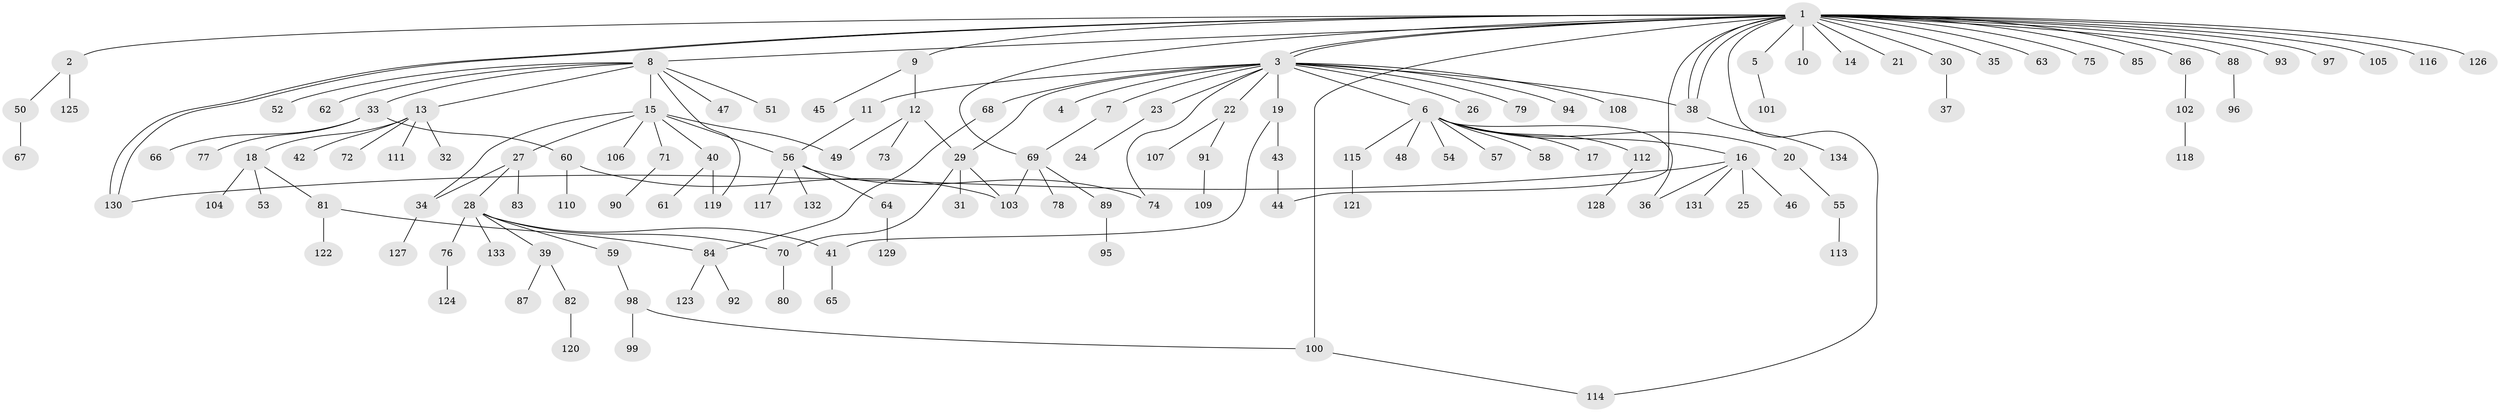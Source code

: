 // Generated by graph-tools (version 1.1) at 2025/14/03/09/25 04:14:44]
// undirected, 134 vertices, 154 edges
graph export_dot {
graph [start="1"]
  node [color=gray90,style=filled];
  1;
  2;
  3;
  4;
  5;
  6;
  7;
  8;
  9;
  10;
  11;
  12;
  13;
  14;
  15;
  16;
  17;
  18;
  19;
  20;
  21;
  22;
  23;
  24;
  25;
  26;
  27;
  28;
  29;
  30;
  31;
  32;
  33;
  34;
  35;
  36;
  37;
  38;
  39;
  40;
  41;
  42;
  43;
  44;
  45;
  46;
  47;
  48;
  49;
  50;
  51;
  52;
  53;
  54;
  55;
  56;
  57;
  58;
  59;
  60;
  61;
  62;
  63;
  64;
  65;
  66;
  67;
  68;
  69;
  70;
  71;
  72;
  73;
  74;
  75;
  76;
  77;
  78;
  79;
  80;
  81;
  82;
  83;
  84;
  85;
  86;
  87;
  88;
  89;
  90;
  91;
  92;
  93;
  94;
  95;
  96;
  97;
  98;
  99;
  100;
  101;
  102;
  103;
  104;
  105;
  106;
  107;
  108;
  109;
  110;
  111;
  112;
  113;
  114;
  115;
  116;
  117;
  118;
  119;
  120;
  121;
  122;
  123;
  124;
  125;
  126;
  127;
  128;
  129;
  130;
  131;
  132;
  133;
  134;
  1 -- 2;
  1 -- 3;
  1 -- 3;
  1 -- 5;
  1 -- 8;
  1 -- 9;
  1 -- 10;
  1 -- 14;
  1 -- 21;
  1 -- 30;
  1 -- 35;
  1 -- 38;
  1 -- 38;
  1 -- 44;
  1 -- 63;
  1 -- 69;
  1 -- 75;
  1 -- 85;
  1 -- 86;
  1 -- 88;
  1 -- 93;
  1 -- 97;
  1 -- 100;
  1 -- 105;
  1 -- 114;
  1 -- 116;
  1 -- 126;
  1 -- 130;
  1 -- 130;
  2 -- 50;
  2 -- 125;
  3 -- 4;
  3 -- 6;
  3 -- 7;
  3 -- 11;
  3 -- 19;
  3 -- 22;
  3 -- 23;
  3 -- 26;
  3 -- 29;
  3 -- 38;
  3 -- 68;
  3 -- 74;
  3 -- 79;
  3 -- 94;
  3 -- 108;
  5 -- 101;
  6 -- 16;
  6 -- 17;
  6 -- 20;
  6 -- 36;
  6 -- 48;
  6 -- 54;
  6 -- 57;
  6 -- 58;
  6 -- 112;
  6 -- 115;
  7 -- 69;
  8 -- 13;
  8 -- 15;
  8 -- 33;
  8 -- 47;
  8 -- 51;
  8 -- 52;
  8 -- 62;
  8 -- 119;
  9 -- 12;
  9 -- 45;
  11 -- 56;
  12 -- 29;
  12 -- 49;
  12 -- 73;
  13 -- 18;
  13 -- 32;
  13 -- 42;
  13 -- 72;
  13 -- 111;
  15 -- 27;
  15 -- 34;
  15 -- 40;
  15 -- 49;
  15 -- 56;
  15 -- 71;
  15 -- 106;
  16 -- 25;
  16 -- 36;
  16 -- 46;
  16 -- 130;
  16 -- 131;
  18 -- 53;
  18 -- 81;
  18 -- 104;
  19 -- 41;
  19 -- 43;
  20 -- 55;
  22 -- 91;
  22 -- 107;
  23 -- 24;
  27 -- 28;
  27 -- 34;
  27 -- 83;
  28 -- 39;
  28 -- 41;
  28 -- 59;
  28 -- 70;
  28 -- 76;
  28 -- 133;
  29 -- 31;
  29 -- 70;
  29 -- 103;
  30 -- 37;
  33 -- 60;
  33 -- 66;
  33 -- 77;
  34 -- 127;
  38 -- 134;
  39 -- 82;
  39 -- 87;
  40 -- 61;
  40 -- 119;
  41 -- 65;
  43 -- 44;
  50 -- 67;
  55 -- 113;
  56 -- 64;
  56 -- 74;
  56 -- 117;
  56 -- 132;
  59 -- 98;
  60 -- 103;
  60 -- 110;
  64 -- 129;
  68 -- 84;
  69 -- 78;
  69 -- 89;
  69 -- 103;
  70 -- 80;
  71 -- 90;
  76 -- 124;
  81 -- 84;
  81 -- 122;
  82 -- 120;
  84 -- 92;
  84 -- 123;
  86 -- 102;
  88 -- 96;
  89 -- 95;
  91 -- 109;
  98 -- 99;
  98 -- 100;
  100 -- 114;
  102 -- 118;
  112 -- 128;
  115 -- 121;
}
